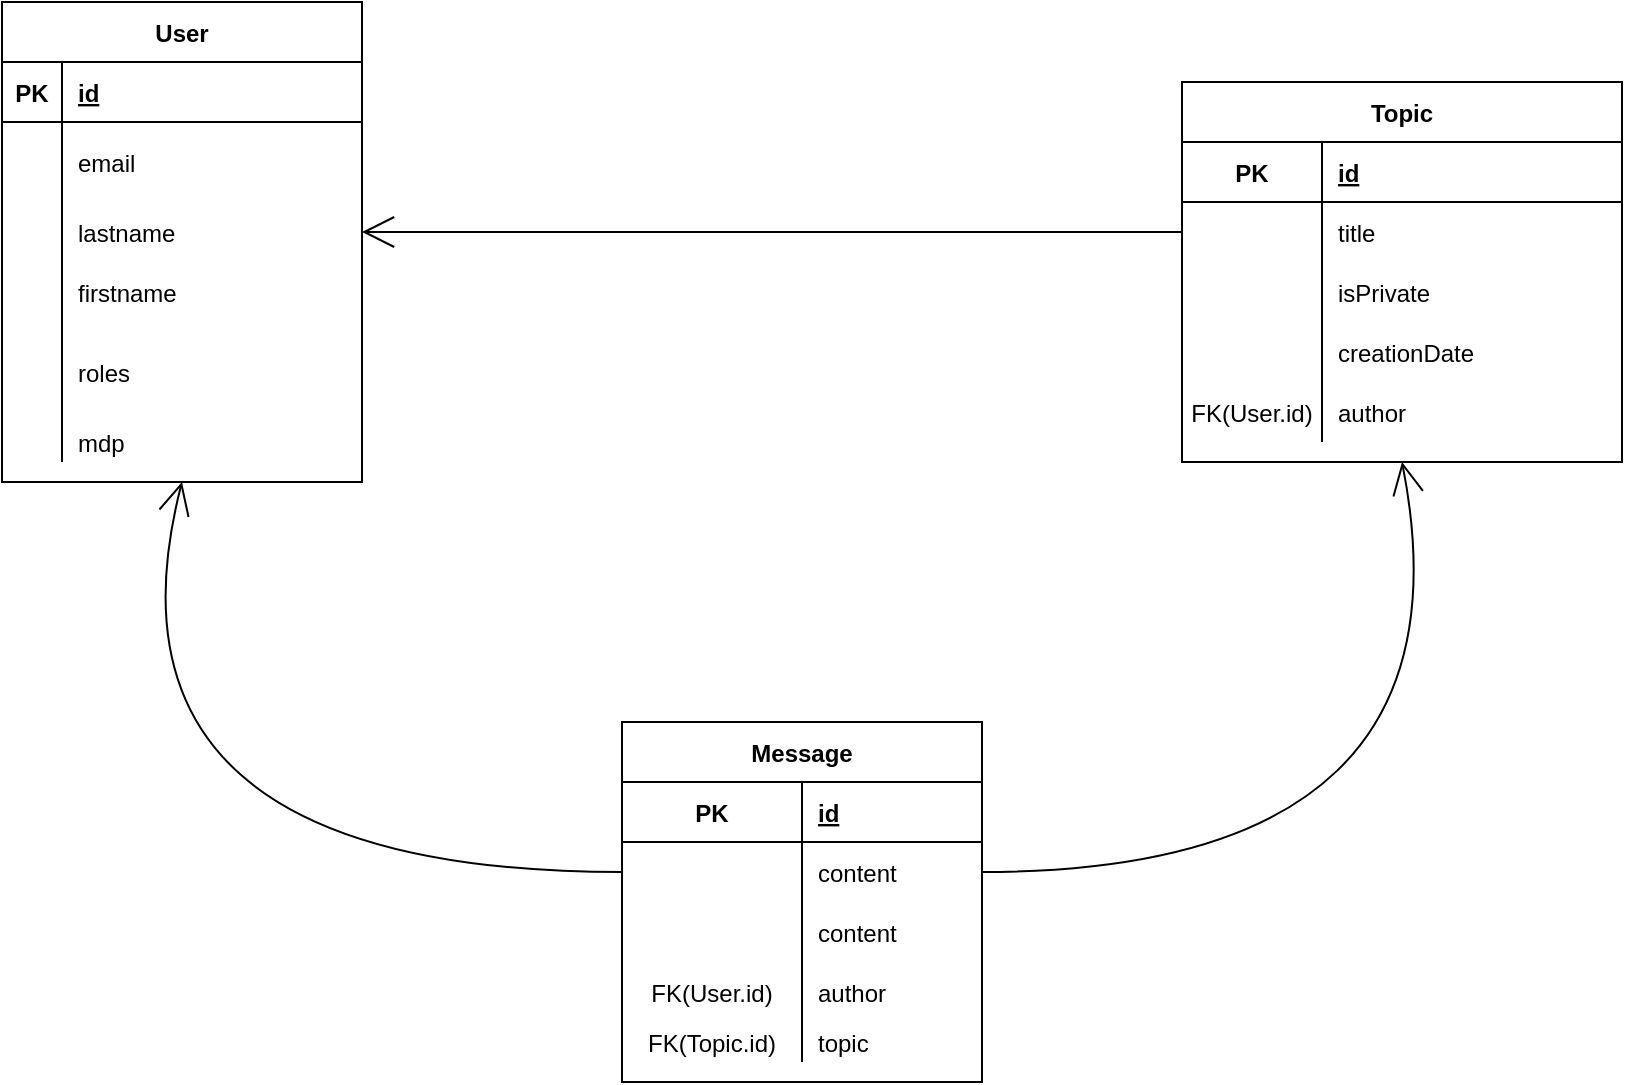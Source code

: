 <mxfile version="15.3.5" type="device"><diagram id="0XSRkDpTvWGKxE9jtPsz" name="Page-1"><mxGraphModel dx="1550" dy="867" grid="1" gridSize="10" guides="1" tooltips="1" connect="1" arrows="1" fold="1" page="1" pageScale="1" pageWidth="827" pageHeight="1169" math="0" shadow="0"><root><mxCell id="0"/><mxCell id="1" parent="0"/><mxCell id="ifHObFiyR5tC1U4R6uqx-1" value="User" style="shape=table;startSize=30;container=1;collapsible=1;childLayout=tableLayout;fixedRows=1;rowLines=0;fontStyle=1;align=center;resizeLast=1;hachureGap=4;pointerEvents=0;" vertex="1" parent="1"><mxGeometry x="20" y="80" width="180" height="240" as="geometry"/></mxCell><mxCell id="ifHObFiyR5tC1U4R6uqx-2" value="" style="shape=partialRectangle;collapsible=0;dropTarget=0;pointerEvents=0;fillColor=none;top=0;left=0;bottom=1;right=0;points=[[0,0.5],[1,0.5]];portConstraint=eastwest;" vertex="1" parent="ifHObFiyR5tC1U4R6uqx-1"><mxGeometry y="30" width="180" height="30" as="geometry"/></mxCell><mxCell id="ifHObFiyR5tC1U4R6uqx-3" value="PK" style="shape=partialRectangle;connectable=0;fillColor=none;top=0;left=0;bottom=0;right=0;fontStyle=1;overflow=hidden;" vertex="1" parent="ifHObFiyR5tC1U4R6uqx-2"><mxGeometry width="30" height="30" as="geometry"><mxRectangle width="30" height="30" as="alternateBounds"/></mxGeometry></mxCell><mxCell id="ifHObFiyR5tC1U4R6uqx-4" value="id" style="shape=partialRectangle;connectable=0;fillColor=none;top=0;left=0;bottom=0;right=0;align=left;spacingLeft=6;fontStyle=5;overflow=hidden;" vertex="1" parent="ifHObFiyR5tC1U4R6uqx-2"><mxGeometry x="30" width="150" height="30" as="geometry"><mxRectangle width="150" height="30" as="alternateBounds"/></mxGeometry></mxCell><mxCell id="ifHObFiyR5tC1U4R6uqx-5" value="" style="shape=partialRectangle;collapsible=0;dropTarget=0;pointerEvents=0;fillColor=none;top=0;left=0;bottom=0;right=0;points=[[0,0.5],[1,0.5]];portConstraint=eastwest;" vertex="1" parent="ifHObFiyR5tC1U4R6uqx-1"><mxGeometry y="60" width="180" height="40" as="geometry"/></mxCell><mxCell id="ifHObFiyR5tC1U4R6uqx-6" value="" style="shape=partialRectangle;connectable=0;fillColor=none;top=0;left=0;bottom=0;right=0;editable=1;overflow=hidden;" vertex="1" parent="ifHObFiyR5tC1U4R6uqx-5"><mxGeometry width="30" height="40" as="geometry"><mxRectangle width="30" height="40" as="alternateBounds"/></mxGeometry></mxCell><mxCell id="ifHObFiyR5tC1U4R6uqx-7" value="email" style="shape=partialRectangle;connectable=0;fillColor=none;top=0;left=0;bottom=0;right=0;align=left;spacingLeft=6;overflow=hidden;" vertex="1" parent="ifHObFiyR5tC1U4R6uqx-5"><mxGeometry x="30" width="150" height="40" as="geometry"><mxRectangle width="150" height="40" as="alternateBounds"/></mxGeometry></mxCell><mxCell id="ifHObFiyR5tC1U4R6uqx-8" value="" style="shape=partialRectangle;collapsible=0;dropTarget=0;pointerEvents=0;fillColor=none;top=0;left=0;bottom=0;right=0;points=[[0,0.5],[1,0.5]];portConstraint=eastwest;" vertex="1" parent="ifHObFiyR5tC1U4R6uqx-1"><mxGeometry y="100" width="180" height="30" as="geometry"/></mxCell><mxCell id="ifHObFiyR5tC1U4R6uqx-9" value="" style="shape=partialRectangle;connectable=0;fillColor=none;top=0;left=0;bottom=0;right=0;editable=1;overflow=hidden;" vertex="1" parent="ifHObFiyR5tC1U4R6uqx-8"><mxGeometry width="30" height="30" as="geometry"><mxRectangle width="30" height="30" as="alternateBounds"/></mxGeometry></mxCell><mxCell id="ifHObFiyR5tC1U4R6uqx-10" value="lastname" style="shape=partialRectangle;connectable=0;fillColor=none;top=0;left=0;bottom=0;right=0;align=left;spacingLeft=6;overflow=hidden;" vertex="1" parent="ifHObFiyR5tC1U4R6uqx-8"><mxGeometry x="30" width="150" height="30" as="geometry"><mxRectangle width="150" height="30" as="alternateBounds"/></mxGeometry></mxCell><mxCell id="ifHObFiyR5tC1U4R6uqx-11" value="" style="shape=partialRectangle;collapsible=0;dropTarget=0;pointerEvents=0;fillColor=none;top=0;left=0;bottom=0;right=0;points=[[0,0.5],[1,0.5]];portConstraint=eastwest;" vertex="1" parent="ifHObFiyR5tC1U4R6uqx-1"><mxGeometry y="130" width="180" height="30" as="geometry"/></mxCell><mxCell id="ifHObFiyR5tC1U4R6uqx-12" value="" style="shape=partialRectangle;connectable=0;fillColor=none;top=0;left=0;bottom=0;right=0;editable=1;overflow=hidden;" vertex="1" parent="ifHObFiyR5tC1U4R6uqx-11"><mxGeometry width="30" height="30" as="geometry"><mxRectangle width="30" height="30" as="alternateBounds"/></mxGeometry></mxCell><mxCell id="ifHObFiyR5tC1U4R6uqx-13" value="firstname" style="shape=partialRectangle;connectable=0;fillColor=none;top=0;left=0;bottom=0;right=0;align=left;spacingLeft=6;overflow=hidden;" vertex="1" parent="ifHObFiyR5tC1U4R6uqx-11"><mxGeometry x="30" width="150" height="30" as="geometry"><mxRectangle width="150" height="30" as="alternateBounds"/></mxGeometry></mxCell><mxCell id="ifHObFiyR5tC1U4R6uqx-15" value="" style="shape=partialRectangle;collapsible=0;dropTarget=0;pointerEvents=0;fillColor=none;top=0;left=0;bottom=0;right=0;points=[[0,0.5],[1,0.5]];portConstraint=eastwest;hachureGap=4;" vertex="1" parent="ifHObFiyR5tC1U4R6uqx-1"><mxGeometry y="160" width="180" height="50" as="geometry"/></mxCell><mxCell id="ifHObFiyR5tC1U4R6uqx-16" value="" style="shape=partialRectangle;connectable=0;fillColor=none;top=0;left=0;bottom=0;right=0;editable=1;overflow=hidden;" vertex="1" parent="ifHObFiyR5tC1U4R6uqx-15"><mxGeometry width="30" height="50" as="geometry"><mxRectangle width="30" height="50" as="alternateBounds"/></mxGeometry></mxCell><mxCell id="ifHObFiyR5tC1U4R6uqx-17" value="roles" style="shape=partialRectangle;connectable=0;fillColor=none;top=0;left=0;bottom=0;right=0;align=left;spacingLeft=6;overflow=hidden;" vertex="1" parent="ifHObFiyR5tC1U4R6uqx-15"><mxGeometry x="30" width="150" height="50" as="geometry"><mxRectangle width="150" height="50" as="alternateBounds"/></mxGeometry></mxCell><mxCell id="ifHObFiyR5tC1U4R6uqx-78" value="" style="shape=partialRectangle;collapsible=0;dropTarget=0;pointerEvents=0;fillColor=none;top=0;left=0;bottom=0;right=0;points=[[0,0.5],[1,0.5]];portConstraint=eastwest;hachureGap=4;" vertex="1" parent="ifHObFiyR5tC1U4R6uqx-1"><mxGeometry y="210" width="180" height="20" as="geometry"/></mxCell><mxCell id="ifHObFiyR5tC1U4R6uqx-79" value="" style="shape=partialRectangle;connectable=0;fillColor=none;top=0;left=0;bottom=0;right=0;editable=1;overflow=hidden;" vertex="1" parent="ifHObFiyR5tC1U4R6uqx-78"><mxGeometry width="30" height="20" as="geometry"><mxRectangle width="30" height="20" as="alternateBounds"/></mxGeometry></mxCell><mxCell id="ifHObFiyR5tC1U4R6uqx-80" value="mdp" style="shape=partialRectangle;connectable=0;fillColor=none;top=0;left=0;bottom=0;right=0;align=left;spacingLeft=6;overflow=hidden;" vertex="1" parent="ifHObFiyR5tC1U4R6uqx-78"><mxGeometry x="30" width="150" height="20" as="geometry"><mxRectangle width="150" height="20" as="alternateBounds"/></mxGeometry></mxCell><mxCell id="ifHObFiyR5tC1U4R6uqx-21" value="Topic" style="shape=table;startSize=30;container=1;collapsible=1;childLayout=tableLayout;fixedRows=1;rowLines=0;fontStyle=1;align=center;resizeLast=1;hachureGap=4;pointerEvents=0;" vertex="1" parent="1"><mxGeometry x="610" y="120" width="220" height="190" as="geometry"/></mxCell><mxCell id="ifHObFiyR5tC1U4R6uqx-22" value="" style="shape=partialRectangle;collapsible=0;dropTarget=0;pointerEvents=0;fillColor=none;top=0;left=0;bottom=1;right=0;points=[[0,0.5],[1,0.5]];portConstraint=eastwest;" vertex="1" parent="ifHObFiyR5tC1U4R6uqx-21"><mxGeometry y="30" width="220" height="30" as="geometry"/></mxCell><mxCell id="ifHObFiyR5tC1U4R6uqx-23" value="PK" style="shape=partialRectangle;connectable=0;fillColor=none;top=0;left=0;bottom=0;right=0;fontStyle=1;overflow=hidden;" vertex="1" parent="ifHObFiyR5tC1U4R6uqx-22"><mxGeometry width="70" height="30" as="geometry"><mxRectangle width="70" height="30" as="alternateBounds"/></mxGeometry></mxCell><mxCell id="ifHObFiyR5tC1U4R6uqx-24" value="id" style="shape=partialRectangle;connectable=0;fillColor=none;top=0;left=0;bottom=0;right=0;align=left;spacingLeft=6;fontStyle=5;overflow=hidden;" vertex="1" parent="ifHObFiyR5tC1U4R6uqx-22"><mxGeometry x="70" width="150" height="30" as="geometry"><mxRectangle width="150" height="30" as="alternateBounds"/></mxGeometry></mxCell><mxCell id="ifHObFiyR5tC1U4R6uqx-25" value="" style="shape=partialRectangle;collapsible=0;dropTarget=0;pointerEvents=0;fillColor=none;top=0;left=0;bottom=0;right=0;points=[[0,0.5],[1,0.5]];portConstraint=eastwest;" vertex="1" parent="ifHObFiyR5tC1U4R6uqx-21"><mxGeometry y="60" width="220" height="30" as="geometry"/></mxCell><mxCell id="ifHObFiyR5tC1U4R6uqx-26" value="" style="shape=partialRectangle;connectable=0;fillColor=none;top=0;left=0;bottom=0;right=0;editable=1;overflow=hidden;" vertex="1" parent="ifHObFiyR5tC1U4R6uqx-25"><mxGeometry width="70" height="30" as="geometry"><mxRectangle width="70" height="30" as="alternateBounds"/></mxGeometry></mxCell><mxCell id="ifHObFiyR5tC1U4R6uqx-27" value="title" style="shape=partialRectangle;connectable=0;fillColor=none;top=0;left=0;bottom=0;right=0;align=left;spacingLeft=6;overflow=hidden;" vertex="1" parent="ifHObFiyR5tC1U4R6uqx-25"><mxGeometry x="70" width="150" height="30" as="geometry"><mxRectangle width="150" height="30" as="alternateBounds"/></mxGeometry></mxCell><mxCell id="ifHObFiyR5tC1U4R6uqx-28" value="" style="shape=partialRectangle;collapsible=0;dropTarget=0;pointerEvents=0;fillColor=none;top=0;left=0;bottom=0;right=0;points=[[0,0.5],[1,0.5]];portConstraint=eastwest;" vertex="1" parent="ifHObFiyR5tC1U4R6uqx-21"><mxGeometry y="90" width="220" height="30" as="geometry"/></mxCell><mxCell id="ifHObFiyR5tC1U4R6uqx-29" value="" style="shape=partialRectangle;connectable=0;fillColor=none;top=0;left=0;bottom=0;right=0;editable=1;overflow=hidden;" vertex="1" parent="ifHObFiyR5tC1U4R6uqx-28"><mxGeometry width="70" height="30" as="geometry"><mxRectangle width="70" height="30" as="alternateBounds"/></mxGeometry></mxCell><mxCell id="ifHObFiyR5tC1U4R6uqx-30" value="isPrivate" style="shape=partialRectangle;connectable=0;fillColor=none;top=0;left=0;bottom=0;right=0;align=left;spacingLeft=6;overflow=hidden;" vertex="1" parent="ifHObFiyR5tC1U4R6uqx-28"><mxGeometry x="70" width="150" height="30" as="geometry"><mxRectangle width="150" height="30" as="alternateBounds"/></mxGeometry></mxCell><mxCell id="ifHObFiyR5tC1U4R6uqx-31" value="" style="shape=partialRectangle;collapsible=0;dropTarget=0;pointerEvents=0;fillColor=none;top=0;left=0;bottom=0;right=0;points=[[0,0.5],[1,0.5]];portConstraint=eastwest;" vertex="1" parent="ifHObFiyR5tC1U4R6uqx-21"><mxGeometry y="120" width="220" height="30" as="geometry"/></mxCell><mxCell id="ifHObFiyR5tC1U4R6uqx-32" value="" style="shape=partialRectangle;connectable=0;fillColor=none;top=0;left=0;bottom=0;right=0;editable=1;overflow=hidden;" vertex="1" parent="ifHObFiyR5tC1U4R6uqx-31"><mxGeometry width="70" height="30" as="geometry"><mxRectangle width="70" height="30" as="alternateBounds"/></mxGeometry></mxCell><mxCell id="ifHObFiyR5tC1U4R6uqx-33" value="creationDate" style="shape=partialRectangle;connectable=0;fillColor=none;top=0;left=0;bottom=0;right=0;align=left;spacingLeft=6;overflow=hidden;" vertex="1" parent="ifHObFiyR5tC1U4R6uqx-31"><mxGeometry x="70" width="150" height="30" as="geometry"><mxRectangle width="150" height="30" as="alternateBounds"/></mxGeometry></mxCell><mxCell id="ifHObFiyR5tC1U4R6uqx-66" value="" style="shape=partialRectangle;collapsible=0;dropTarget=0;pointerEvents=0;fillColor=none;top=0;left=0;bottom=0;right=0;points=[[0,0.5],[1,0.5]];portConstraint=eastwest;hachureGap=4;" vertex="1" parent="ifHObFiyR5tC1U4R6uqx-21"><mxGeometry y="150" width="220" height="30" as="geometry"/></mxCell><mxCell id="ifHObFiyR5tC1U4R6uqx-67" value="FK(User.id)" style="shape=partialRectangle;connectable=0;fillColor=none;top=0;left=0;bottom=0;right=0;fontStyle=0;overflow=hidden;" vertex="1" parent="ifHObFiyR5tC1U4R6uqx-66"><mxGeometry width="70" height="30" as="geometry"><mxRectangle width="70" height="30" as="alternateBounds"/></mxGeometry></mxCell><mxCell id="ifHObFiyR5tC1U4R6uqx-68" value="author" style="shape=partialRectangle;connectable=0;fillColor=none;top=0;left=0;bottom=0;right=0;align=left;spacingLeft=6;fontStyle=0;overflow=hidden;" vertex="1" parent="ifHObFiyR5tC1U4R6uqx-66"><mxGeometry x="70" width="150" height="30" as="geometry"><mxRectangle width="150" height="30" as="alternateBounds"/></mxGeometry></mxCell><mxCell id="ifHObFiyR5tC1U4R6uqx-39" value="Message" style="shape=table;startSize=30;container=1;collapsible=1;childLayout=tableLayout;fixedRows=1;rowLines=0;fontStyle=1;align=center;resizeLast=1;hachureGap=4;pointerEvents=0;" vertex="1" parent="1"><mxGeometry x="330" y="440" width="180" height="180" as="geometry"/></mxCell><mxCell id="ifHObFiyR5tC1U4R6uqx-40" value="" style="shape=partialRectangle;collapsible=0;dropTarget=0;pointerEvents=0;fillColor=none;top=0;left=0;bottom=1;right=0;points=[[0,0.5],[1,0.5]];portConstraint=eastwest;" vertex="1" parent="ifHObFiyR5tC1U4R6uqx-39"><mxGeometry y="30" width="180" height="30" as="geometry"/></mxCell><mxCell id="ifHObFiyR5tC1U4R6uqx-41" value="PK" style="shape=partialRectangle;connectable=0;fillColor=none;top=0;left=0;bottom=0;right=0;fontStyle=1;overflow=hidden;" vertex="1" parent="ifHObFiyR5tC1U4R6uqx-40"><mxGeometry width="90" height="30" as="geometry"><mxRectangle width="90" height="30" as="alternateBounds"/></mxGeometry></mxCell><mxCell id="ifHObFiyR5tC1U4R6uqx-42" value="id" style="shape=partialRectangle;connectable=0;fillColor=none;top=0;left=0;bottom=0;right=0;align=left;spacingLeft=6;fontStyle=5;overflow=hidden;" vertex="1" parent="ifHObFiyR5tC1U4R6uqx-40"><mxGeometry x="90" width="90" height="30" as="geometry"><mxRectangle width="90" height="30" as="alternateBounds"/></mxGeometry></mxCell><mxCell id="ifHObFiyR5tC1U4R6uqx-43" value="" style="shape=partialRectangle;collapsible=0;dropTarget=0;pointerEvents=0;fillColor=none;top=0;left=0;bottom=0;right=0;points=[[0,0.5],[1,0.5]];portConstraint=eastwest;" vertex="1" parent="ifHObFiyR5tC1U4R6uqx-39"><mxGeometry y="60" width="180" height="30" as="geometry"/></mxCell><mxCell id="ifHObFiyR5tC1U4R6uqx-44" value="" style="shape=partialRectangle;connectable=0;fillColor=none;top=0;left=0;bottom=0;right=0;editable=1;overflow=hidden;" vertex="1" parent="ifHObFiyR5tC1U4R6uqx-43"><mxGeometry width="90" height="30" as="geometry"><mxRectangle width="90" height="30" as="alternateBounds"/></mxGeometry></mxCell><mxCell id="ifHObFiyR5tC1U4R6uqx-45" value="content" style="shape=partialRectangle;connectable=0;fillColor=none;top=0;left=0;bottom=0;right=0;align=left;spacingLeft=6;overflow=hidden;" vertex="1" parent="ifHObFiyR5tC1U4R6uqx-43"><mxGeometry x="90" width="90" height="30" as="geometry"><mxRectangle width="90" height="30" as="alternateBounds"/></mxGeometry></mxCell><mxCell id="ifHObFiyR5tC1U4R6uqx-46" value="" style="shape=partialRectangle;collapsible=0;dropTarget=0;pointerEvents=0;fillColor=none;top=0;left=0;bottom=0;right=0;points=[[0,0.5],[1,0.5]];portConstraint=eastwest;" vertex="1" parent="ifHObFiyR5tC1U4R6uqx-39"><mxGeometry y="90" width="180" height="30" as="geometry"/></mxCell><mxCell id="ifHObFiyR5tC1U4R6uqx-47" value="" style="shape=partialRectangle;connectable=0;fillColor=none;top=0;left=0;bottom=0;right=0;editable=1;overflow=hidden;" vertex="1" parent="ifHObFiyR5tC1U4R6uqx-46"><mxGeometry width="90" height="30" as="geometry"><mxRectangle width="90" height="30" as="alternateBounds"/></mxGeometry></mxCell><mxCell id="ifHObFiyR5tC1U4R6uqx-48" value="content" style="shape=partialRectangle;connectable=0;fillColor=none;top=0;left=0;bottom=0;right=0;align=left;spacingLeft=6;overflow=hidden;" vertex="1" parent="ifHObFiyR5tC1U4R6uqx-46"><mxGeometry x="90" width="90" height="30" as="geometry"><mxRectangle width="90" height="30" as="alternateBounds"/></mxGeometry></mxCell><mxCell id="ifHObFiyR5tC1U4R6uqx-71" value="" style="shape=partialRectangle;collapsible=0;dropTarget=0;pointerEvents=0;fillColor=none;top=0;left=0;bottom=0;right=0;points=[[0,0.5],[1,0.5]];portConstraint=eastwest;hachureGap=4;" vertex="1" parent="ifHObFiyR5tC1U4R6uqx-39"><mxGeometry y="120" width="180" height="30" as="geometry"/></mxCell><mxCell id="ifHObFiyR5tC1U4R6uqx-72" value="FK(User.id)" style="shape=partialRectangle;connectable=0;fillColor=none;top=0;left=0;bottom=0;right=0;fontStyle=0;overflow=hidden;" vertex="1" parent="ifHObFiyR5tC1U4R6uqx-71"><mxGeometry width="90" height="30" as="geometry"><mxRectangle width="90" height="30" as="alternateBounds"/></mxGeometry></mxCell><mxCell id="ifHObFiyR5tC1U4R6uqx-73" value="author" style="shape=partialRectangle;connectable=0;fillColor=none;top=0;left=0;bottom=0;right=0;align=left;spacingLeft=6;fontStyle=0;overflow=hidden;" vertex="1" parent="ifHObFiyR5tC1U4R6uqx-71"><mxGeometry x="90" width="90" height="30" as="geometry"><mxRectangle width="90" height="30" as="alternateBounds"/></mxGeometry></mxCell><mxCell id="ifHObFiyR5tC1U4R6uqx-74" value="" style="shape=partialRectangle;collapsible=0;dropTarget=0;pointerEvents=0;fillColor=none;top=0;left=0;bottom=0;right=0;points=[[0,0.5],[1,0.5]];portConstraint=eastwest;hachureGap=4;" vertex="1" parent="ifHObFiyR5tC1U4R6uqx-39"><mxGeometry y="150" width="180" height="20" as="geometry"/></mxCell><mxCell id="ifHObFiyR5tC1U4R6uqx-75" value="FK(Topic.id)" style="shape=partialRectangle;connectable=0;fillColor=none;top=0;left=0;bottom=0;right=0;fontStyle=0;overflow=hidden;" vertex="1" parent="ifHObFiyR5tC1U4R6uqx-74"><mxGeometry width="90" height="20" as="geometry"><mxRectangle width="90" height="20" as="alternateBounds"/></mxGeometry></mxCell><mxCell id="ifHObFiyR5tC1U4R6uqx-76" value="topic" style="shape=partialRectangle;connectable=0;fillColor=none;top=0;left=0;bottom=0;right=0;align=left;spacingLeft=6;fontStyle=0;overflow=hidden;" vertex="1" parent="ifHObFiyR5tC1U4R6uqx-74"><mxGeometry x="90" width="90" height="20" as="geometry"><mxRectangle width="90" height="20" as="alternateBounds"/></mxGeometry></mxCell><mxCell id="ifHObFiyR5tC1U4R6uqx-65" style="edgeStyle=none;curved=1;rounded=0;orthogonalLoop=1;jettySize=auto;html=1;exitX=0;exitY=0.5;exitDx=0;exitDy=0;entryX=1;entryY=0.5;entryDx=0;entryDy=0;endArrow=open;startSize=14;endSize=14;sourcePerimeterSpacing=8;targetPerimeterSpacing=8;" edge="1" parent="1" source="ifHObFiyR5tC1U4R6uqx-25" target="ifHObFiyR5tC1U4R6uqx-8"><mxGeometry relative="1" as="geometry"/></mxCell><mxCell id="ifHObFiyR5tC1U4R6uqx-69" style="edgeStyle=none;curved=1;rounded=0;orthogonalLoop=1;jettySize=auto;html=1;exitX=0;exitY=0.5;exitDx=0;exitDy=0;entryX=0.5;entryY=1;entryDx=0;entryDy=0;endArrow=open;startSize=14;endSize=14;sourcePerimeterSpacing=8;targetPerimeterSpacing=8;" edge="1" parent="1" source="ifHObFiyR5tC1U4R6uqx-43" target="ifHObFiyR5tC1U4R6uqx-1"><mxGeometry relative="1" as="geometry"><Array as="points"><mxPoint x="60" y="515"/></Array></mxGeometry></mxCell><mxCell id="ifHObFiyR5tC1U4R6uqx-70" style="edgeStyle=none;curved=1;rounded=0;orthogonalLoop=1;jettySize=auto;html=1;exitX=1;exitY=0.5;exitDx=0;exitDy=0;entryX=0.5;entryY=1;entryDx=0;entryDy=0;endArrow=open;startSize=14;endSize=14;sourcePerimeterSpacing=8;targetPerimeterSpacing=8;" edge="1" parent="1" source="ifHObFiyR5tC1U4R6uqx-43" target="ifHObFiyR5tC1U4R6uqx-21"><mxGeometry relative="1" as="geometry"><Array as="points"><mxPoint x="760" y="515"/></Array></mxGeometry></mxCell></root></mxGraphModel></diagram></mxfile>